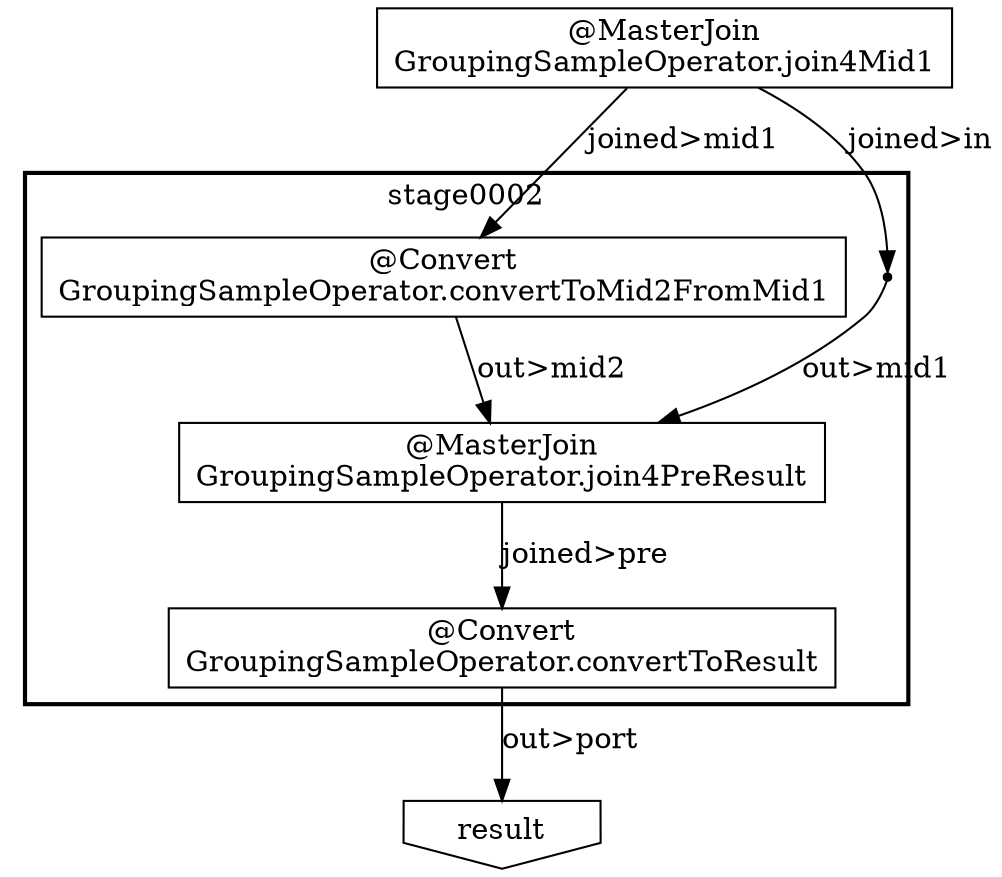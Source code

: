 digraph {
    "4402ca88-23cd-4047-8665-9ad294007fb0" [shape=invhouse, label="result"];
    subgraph "cluster_d44384b1-62d1-422e-ac4b-17d36b0225e7" {
        label = "stage0002";
        style = bold;
        "4c40903d-dee8-4073-b506-f255702f87ff" [shape=box, label="@Convert\nGroupingSampleOperator.convertToMid2FromMid1"];
        "277d51a5-8040-472d-a5ea-3f2bc4265b19" [shape=point];
        "160a36e8-5816-4dfc-b657-c95fc22282cc" [shape=box, label="@MasterJoin\nGroupingSampleOperator.join4PreResult"];
        "8c472ec1-b290-403e-bfb0-a59450322168" [shape=box, label="@Convert\nGroupingSampleOperator.convertToResult"];
    }
    "baae75b9-6f27-4c37-b006-fc99171c187f" [shape=box, label="@MasterJoin\nGroupingSampleOperator.join4Mid1"];
    "baae75b9-6f27-4c37-b006-fc99171c187f" -> "277d51a5-8040-472d-a5ea-3f2bc4265b19" [label="joined>in"];
    "baae75b9-6f27-4c37-b006-fc99171c187f" -> "4c40903d-dee8-4073-b506-f255702f87ff" [label="joined>mid1"];
    "4c40903d-dee8-4073-b506-f255702f87ff" -> "160a36e8-5816-4dfc-b657-c95fc22282cc" [label="out>mid2"];
    "277d51a5-8040-472d-a5ea-3f2bc4265b19" -> "160a36e8-5816-4dfc-b657-c95fc22282cc" [label="out>mid1"];
    "8c472ec1-b290-403e-bfb0-a59450322168" -> "4402ca88-23cd-4047-8665-9ad294007fb0" [label="out>port"];
    "160a36e8-5816-4dfc-b657-c95fc22282cc" -> "8c472ec1-b290-403e-bfb0-a59450322168" [label="joined>pre"];
}
